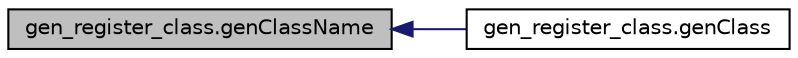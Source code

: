 digraph "gen_register_class.genClassName"
{
  edge [fontname="Helvetica",fontsize="10",labelfontname="Helvetica",labelfontsize="10"];
  node [fontname="Helvetica",fontsize="10",shape=record];
  rankdir="LR";
  Node11 [label="gen_register_class.genClassName",height=0.2,width=0.4,color="black", fillcolor="grey75", style="filled", fontcolor="black"];
  Node11 -> Node12 [dir="back",color="midnightblue",fontsize="10",style="solid",fontname="Helvetica"];
  Node12 [label="gen_register_class.genClass",height=0.2,width=0.4,color="black", fillcolor="white", style="filled",URL="$d4/d09/namespacegen__register__class.html#a1aefb7275cbb58faa36889186ce6d9ab"];
}
